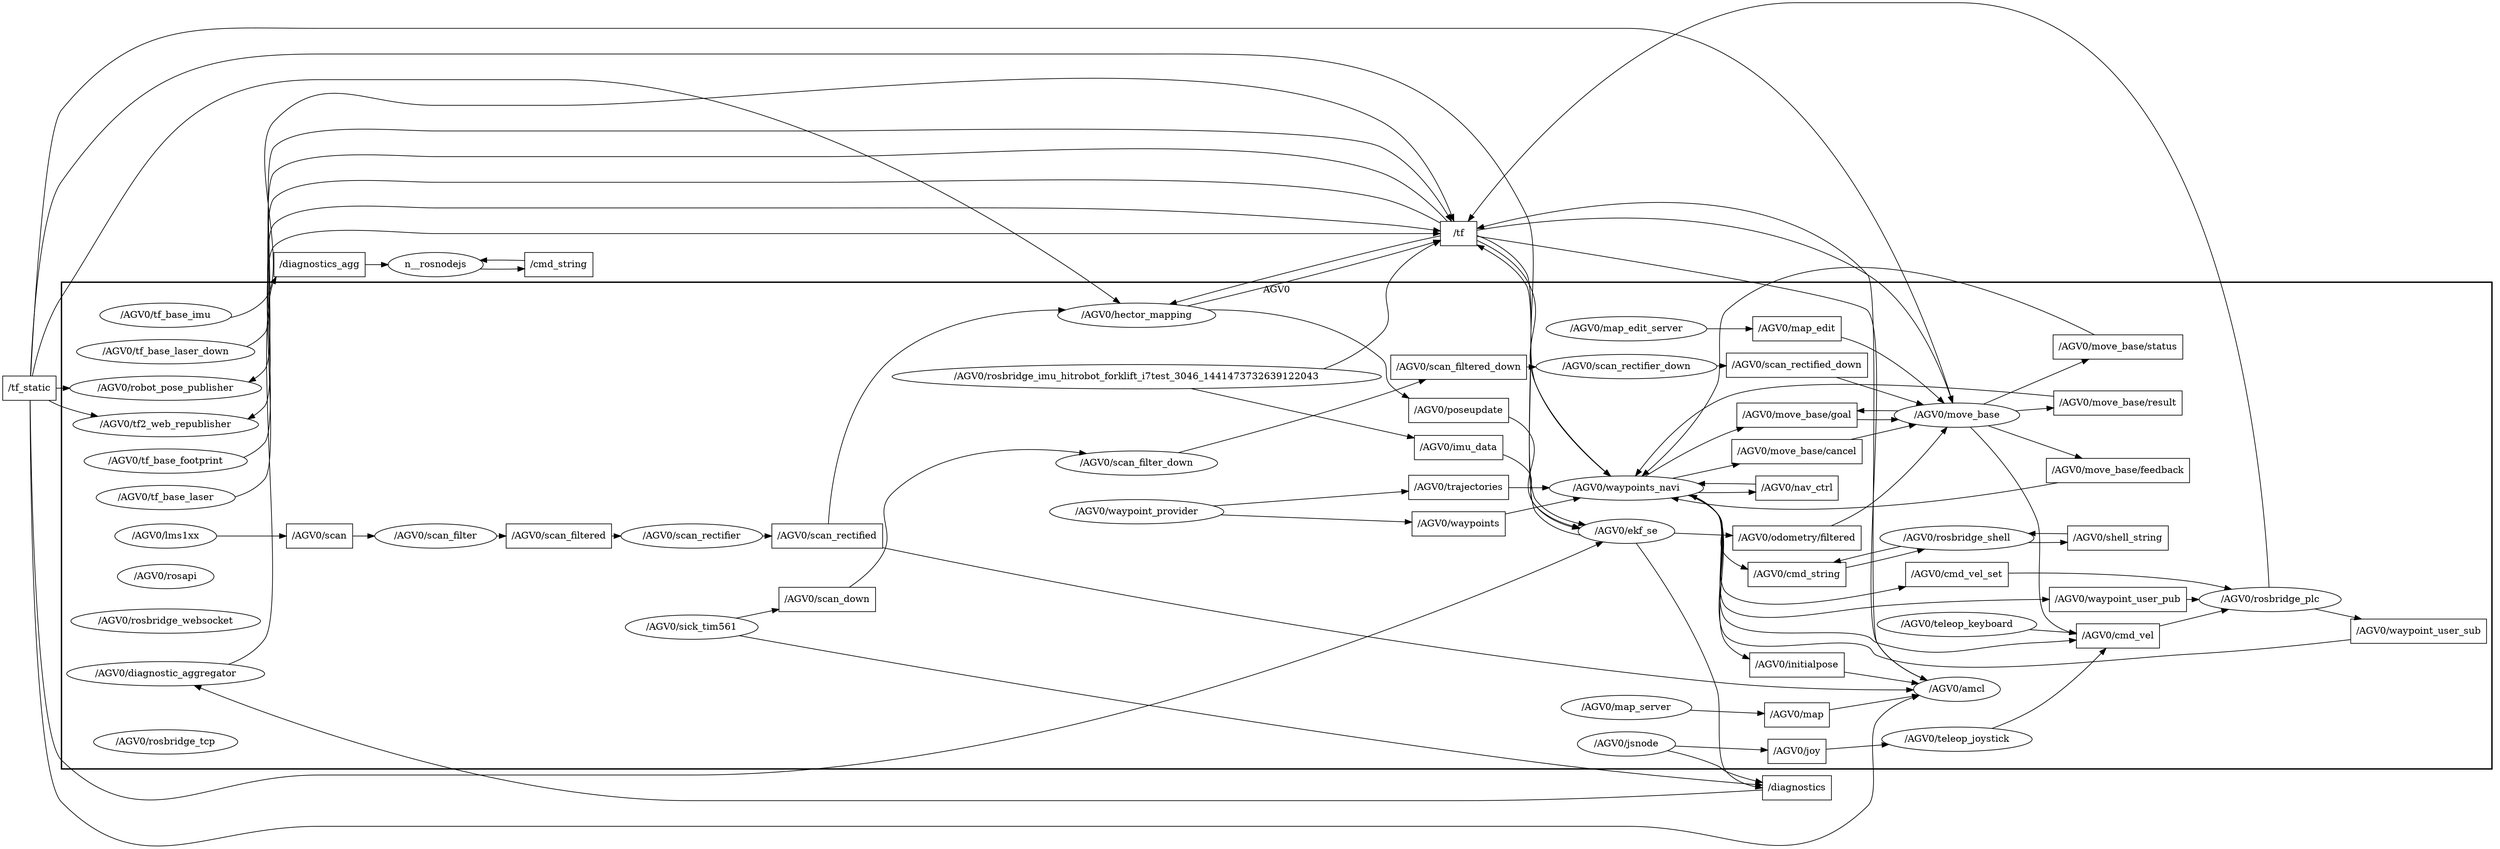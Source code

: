 digraph graphname {
	graph [bb="0,0,3058,1202.9",
		compound=True,
		rank=same,
		rankdir=LR,
		ranksep=0.2
	];
	node [label="\N"];
	subgraph cluster_AGV0 {
		graph [bb="72,46,3050,767",
			compound=True,
			label=AGV0,
			lheight=0.21,
			lp="1561,755.5",
			lwidth=0.51,
			rank=same,
			rankdir=LR,
			ranksep=0.2,
			style=bold
		];
		t__AGV0_trajectories		 [URL=topic_3A_AGV0_trajectories,
			height=0.5,
			label="/AGV0/trajectories",
			pos="1768,275",
			shape=box,
			tooltip="topic:/AGV0/trajectories",
			width=1.6667];
		n__AGV0_waypoints_navi		 [URL=_AGV0_waypoints_navi,
			height=0.5,
			label="/AGV0/waypoints_navi",
			pos="1977,223",
			shape=ellipse,
			tooltip="/AGV0/waypoints_navi",
			width=2.6359];
		t__AGV0_trajectories -> n__AGV0_waypoints_navi		 [penwidth=1,
			pos="e,1919,237.31 1828,260.17 1853.4,253.81 1883.1,246.34 1909.2,239.78"];
		t__AGV0_move_base_goal		 [URL=topic_3A_AGV0_move_base_goal,
			height=0.5,
			label="/AGV0/move_base/goal",
			pos="2189,354",
			shape=box,
			tooltip="topic:/AGV0/move_base/goal",
			width=2.0694];
		n__AGV0_move_base		 [URL=_AGV0_move_base,
			height=0.5,
			label="/AGV0/move_base",
			pos="2388,381",
			shape=ellipse,
			tooltip="/AGV0/move_base",
			width=2.2026];
		t__AGV0_move_base_goal -> n__AGV0_move_base		 [penwidth=1,
			pos="e,2334.3,367.73 2263.6,357.54 2283.6,359.96 2305.1,362.98 2324.5,366.09"];
		t__AGV0_cmd_vel_set		 [URL=topic_3A_AGV0_cmd_vel_set,
			height=0.5,
			label="/AGV0/cmd_vel_set",
			pos="2388,92",
			shape=box,
			tooltip="topic:/AGV0/cmd_vel_set",
			width=1.7917];
		n__AGV0_rosbridge_plc		 [URL=_AGV0_rosbridge_plc,
			height=0.5,
			label="/AGV0/rosbridge_plc",
			pos="2775,129",
			shape=ellipse,
			tooltip="/AGV0/rosbridge_plc",
			width=2.4192];
		t__AGV0_cmd_vel_set -> n__AGV0_rosbridge_plc		 [penwidth=1,
			pos="e,2726.9,113.91 2452.8,90.093 2510.8,89.338 2598.6,90.652 2674,102 2688.1,104.12 2703,107.52 2717,111.2"];
		t__AGV0_scan_filtered		 [URL=topic_3A_AGV0_scan_filtered,
			height=0.5,
			label="/AGV0/scan_filtered",
			pos="681,583",
			shape=box,
			tooltip="topic:/AGV0/scan_filtered",
			width=1.8056];
		n__AGV0_scan_rectifier		 [URL=_AGV0_scan_rectifier,
			height=0.5,
			label="/AGV0/scan_rectifier",
			pos="847,612",
			shape=ellipse,
			tooltip="/AGV0/scan_rectifier",
			width=2.4192];
		t__AGV0_scan_filtered -> n__AGV0_scan_rectifier		 [penwidth=1,
			pos="e,780.22,600.37 746.35,594.38 754.17,595.76 762.22,597.19 770.19,598.59"];
		t__AGV0_waypoints		 [URL=topic_3A_AGV0_waypoints,
			height=0.5,
			label="/AGV0/waypoints",
			pos="1768,221",
			shape=box,
			tooltip="topic:/AGV0/waypoints",
			width=1.6111];
		t__AGV0_waypoints -> n__AGV0_waypoints_navi		 [penwidth=1,
			pos="e,1882.1,222.09 1826.1,221.55 1840.3,221.69 1856.1,221.84 1871.8,221.99"];
		t__AGV0_scan		 [URL=topic_3A_AGV0_scan,
			height=0.5,
			label="/AGV0/scan",
			pos="382,452",
			shape=box,
			tooltip="topic:/AGV0/scan",
			width=1.1667];
		n__AGV0_scan_filter		 [URL=_AGV0_scan_filter,
			height=0.5,
			label="/AGV0/scan_filter",
			pos="526,568",
			shape=ellipse,
			tooltip="/AGV0/scan_filter",
			width=2.1123];
		t__AGV0_scan -> n__AGV0_scan_filter		 [penwidth=1,
			pos="e,503.89,550.76 405.19,470.12 429.65,490.11 469.08,522.32 495.98,544.29"];
		t__AGV0_move_base_result		 [URL=topic_3A_AGV0_move_base_result,
			height=0.5,
			label="/AGV0/move_base/result",
			pos="2587,318",
			shape=box,
			tooltip="topic:/AGV0/move_base/result",
			width=2.1528];
		t__AGV0_move_base_result -> n__AGV0_waypoints_navi		 [penwidth=1,
			pos="e,2069.6,227.06 2526.5,299.99 2517,295.43 2507.7,289.83 2500,283 2490.5,274.57 2496.8,264.81 2486,258 2469.1,247.32 2223.1,234.28 2079.7,227.53"];
		t__AGV0_cmd_vel		 [URL=topic_3A_AGV0_cmd_vel,
			height=0.5,
			label="/AGV0/cmd_vel",
			pos="2587,499",
			shape=box,
			tooltip="topic:/AGV0/cmd_vel",
			width=1.4861];
		t__AGV0_cmd_vel -> n__AGV0_rosbridge_plc		 [penwidth=1,
			pos="e,2770,147.02 2608.2,480.9 2627.3,462.78 2655.8,433.32 2674,403 2723.7,320.09 2754.9,208.45 2767.5,157.05"];
		t__AGV0_move_base_status		 [URL=topic_3A_AGV0_move_base_status,
			height=0.5,
			label="/AGV0/move_base/status",
			pos="2587,376",
			shape=box,
			tooltip="topic:/AGV0/move_base/status",
			width=2.1667];
		t__AGV0_move_base_status -> n__AGV0_waypoints_navi		 [penwidth=1,
			pos="e,2056.8,232.83 2534.9,357.95 2460.5,331.87 2325.9,285.39 2276,273 2206.6,255.75 2126.6,242.69 2066.9,234.25"];
		t__AGV0_poseupdate		 [URL=topic_3A_AGV0_poseupdate,
			height=0.5,
			label="/AGV0/poseupdate",
			pos="1768,624",
			shape=box,
			tooltip="topic:/AGV0/poseupdate",
			width=1.6806];
		n__AGV0_ekf_se		 [URL=_AGV0_ekf_se,
			height=0.5,
			label="/AGV0/ekf_se",
			pos="1977,536",
			shape=ellipse,
			tooltip="/AGV0/ekf_se",
			width=1.7151];
		t__AGV0_poseupdate -> n__AGV0_ekf_se		 [penwidth=1,
			pos="e,1917.3,540.96 1828.3,605.81 1836.9,601.52 1845.1,596.3 1852,590 1862,580.88 1855.4,571.36 1866,563 1878,553.58 1892.8,547.38 1907.6,543.33"];
		t__AGV0_joy		 [URL=topic_3A_AGV0_joy,
			height=0.5,
			label="/AGV0/joy",
			pos="2189,644",
			shape=box,
			tooltip="topic:/AGV0/joy",
			width=1.0694];
		n__AGV0_teleop_joystick		 [URL=_AGV0_teleop_joystick,
			height=0.5,
			label="/AGV0/teleop_joystick",
			pos="2388,617",
			shape=ellipse,
			tooltip="/AGV0/teleop_joystick",
			width=2.5817];
		t__AGV0_joy -> n__AGV0_teleop_joystick		 [penwidth=1,
			pos="e,2311.7,627.32 2227.5,638.86 2248.5,635.98 2275.6,632.27 2301.5,628.72"];
		t__AGV0_imu_data		 [URL=topic_3A_AGV0_imu_data,
			height=0.5,
			label="/AGV0/imu_data",
			pos="1768,563",
			shape=box,
			tooltip="topic:/AGV0/imu_data",
			width=1.5417];
		t__AGV0_imu_data -> n__AGV0_ekf_se		 [penwidth=1,
			pos="e,1920.3,543.26 1823.7,555.87 1850.2,552.41 1882.4,548.21 1910.2,544.58"];
		t__AGV0_nav_ctrl		 [URL=topic_3A_AGV0_nav_ctrl,
			height=0.5,
			label="/AGV0/nav_ctrl",
			pos="2189,132",
			shape=box,
			tooltip="topic:/AGV0/nav_ctrl",
			width=1.4444];
		t__AGV0_nav_ctrl -> n__AGV0_waypoints_navi		 [penwidth=1,
			pos="e,2020.2,206.88 2151.9,150.08 2136.4,155.44 2118.1,161.39 2102,168 2077.5,178.08 2051.3,191.23 2029.3,202.29"];
		t__AGV0_shell_string		 [URL=topic_3A_AGV0_shell_string,
			height=0.5,
			label="/AGV0/shell_string",
			pos="2587,186",
			shape=box,
			tooltip="topic:/AGV0/shell_string",
			width=1.7083];
		n__AGV0_rosbridge_shell		 [URL=_AGV0_rosbridge_shell,
			height=0.5,
			label="/AGV0/rosbridge_shell",
			pos="2388,186",
			shape=ellipse,
			tooltip="/AGV0/rosbridge_shell",
			width=2.5817];
		t__AGV0_shell_string -> n__AGV0_rosbridge_shell		 [penwidth=1,
			pos="e,2474.5,192.7 2525.4,192.28 2512.5,192.62 2498.5,192.77 2484.6,192.75"];
		t__AGV0_scan_rectified_down		 [URL=topic_3A_AGV0_scan_rectified_down,
			height=0.5,
			label="/AGV0/scan_rectified_down",
			pos="2189,408",
			shape=box,
			tooltip="topic:/AGV0/scan_rectified_down",
			width=2.4028];
		t__AGV0_scan_rectified_down -> n__AGV0_move_base		 [penwidth=1,
			pos="e,2319.6,390.24 2275.5,396.28 2286.8,394.73 2298.4,393.15 2309.5,391.62"];
		t__AGV0_move_base_feedback		 [URL=topic_3A_AGV0_move_base_feedback,
			height=0.5,
			label="/AGV0/move_base/feedback",
			pos="2587,256",
			shape=box,
			tooltip="topic:/AGV0/move_base/feedback",
			width=2.4167];
		t__AGV0_move_base_feedback -> n__AGV0_waypoints_navi		 [penwidth=1,
			pos="e,2071.9,221.61 2499.9,239.67 2495.2,239.04 2490.6,238.48 2486,238 2346.7,223.49 2184.9,221.21 2082,221.57"];
		t__AGV0_scan_filtered_down		 [URL=topic_3A_AGV0_scan_filtered_down,
			height=0.5,
			label="/AGV0/scan_filtered_down",
			pos="1768,349",
			shape=box,
			tooltip="topic:/AGV0/scan_filtered_down",
			width=2.3194];
		n__AGV0_scan_rectifier_down		 [URL=_AGV0_scan_rectifier_down,
			height=0.5,
			label="/AGV0/scan_rectifier_down",
			pos="1977,387",
			shape=ellipse,
			tooltip="/AGV0/scan_rectifier_down",
			width=3.0692];
		t__AGV0_scan_filtered_down -> n__AGV0_scan_rectifier_down		 [penwidth=1,
			pos="e,1902.8,373.56 1851.7,364.18 1865.2,366.65 1879.1,369.21 1892.6,371.69"];
		t__AGV0_map_edit		 [URL=topic_3A_AGV0_map_edit,
			height=0.5,
			label="/AGV0/map_edit",
			pos="2189,590",
			shape=box,
			tooltip="topic:/AGV0/map_edit",
			width=1.5417];
		t__AGV0_map_edit -> n__AGV0_move_base		 [penwidth=1,
			pos="e,2370,398.55 2244.7,581.82 2256.3,577.81 2267.6,571.85 2276,563 2293.1,545.03 2279.2,531.31 2290,509 2309.1,469.6 2341.2,430.38 2363.3,405.94"];
		t__AGV0_waypoint_user_sub		 [URL=topic_3A_AGV0_waypoint_user_sub,
			height=0.5,
			label="/AGV0/waypoint_user_sub",
			pos="2959,100",
			shape=box,
			tooltip="topic:/AGV0/waypoint_user_sub",
			width=2.2917];
		t__AGV0_waypoint_user_sub -> n__AGV0_waypoints_navi		 [penwidth=1,
			pos="e,2016.3,206.54 2876.4,84.324 2801.7,71.337 2687.8,55 2588,55 2387,55 2387,55 2387,55 2323.6,55 2149.6,28.043 2102,70 2075.6,93.3 2107.2,118.44 2088,148 2072.9,171.27 2047.8,189.2 2025.4,201.69"];
		t__AGV0_map		 [URL=topic_3A_AGV0_map,
			height=0.5,
			label="/AGV0/map",
			pos="2189,718",
			shape=box,
			tooltip="topic:/AGV0/map",
			width=1.1667];
		n__AGV0_amcl		 [URL=_AGV0_amcl,
			height=0.5,
			label="/AGV0/amcl",
			pos="2388,718",
			shape=ellipse,
			tooltip="/AGV0/amcl",
			width=1.5707];
		t__AGV0_map -> n__AGV0_amcl		 [penwidth=1,
			pos="e,2331.2,718 2231.3,718 2257.2,718 2291.3,718 2320.9,718"];
		t__AGV0_scan_rectified		 [URL=topic_3A_AGV0_scan_rectified,
			height=0.5,
			label="/AGV0/scan_rectified",
			pos="1016,627",
			shape=box,
			tooltip="topic:/AGV0/scan_rectified",
			width=1.8889];
		n__AGV0_hector_mapping		 [URL=_AGV0_hector_mapping,
			height=0.5,
			label="/AGV0/hector_mapping",
			pos="1384,718",
			shape=ellipse,
			tooltip="/AGV0/hector_mapping",
			width=2.69];
		t__AGV0_scan_rectified -> n__AGV0_hector_mapping		 [penwidth=1,
			pos="e,1289.7,722.33 1033.7,645.08 1048.9,660.2 1072.7,680.86 1098,691 1155.2,713.95 1223.9,721 1279.5,722.17"];
		t__AGV0_scan_rectified -> n__AGV0_amcl		 [penwidth=1,
			pos="e,2345.7,705.98 1084.3,612.1 1206.6,588.39 1471.1,552.82 1670,637 1678.1,640.43 1676.1,647.19 1684,651 1757.4,686.21 1784.9,664.57 1866,671 2047.9,685.42 2095.4,664.88 2276,691 2295.8,693.86 2317.2,698.66 2335.9,703.43"];
		t__AGV0_move_base_cancel		 [URL=topic_3A_AGV0_move_base_cancel,
			height=0.5,
			label="/AGV0/move_base/cancel",
			pos="2189,300",
			shape=box,
			tooltip="topic:/AGV0/move_base/cancel",
			width=2.2222];
		t__AGV0_move_base_cancel -> n__AGV0_move_base		 [penwidth=1,
			pos="e,2356,364.37 2251.5,318.07 2259.8,320.87 2268.1,323.88 2276,327 2300,336.55 2326,349.07 2346.8,359.66"];
		t__AGV0_waypoint_user_pub		 [URL=topic_3A_AGV0_waypoint_user_pub,
			height=0.5,
			label="/AGV0/waypoint_user_pub",
			pos="2587,129",
			shape=box,
			tooltip="topic:/AGV0/waypoint_user_pub",
			width=2.3194];
		t__AGV0_waypoint_user_pub -> n__AGV0_rosbridge_plc		 [penwidth=1,
			pos="e,2687.6,129 2670.7,129 2673,129 2675.2,129 2677.5,129"];
		t__AGV0_odometry_filtered		 [URL=topic_3A_AGV0_odometry_filtered,
			height=0.5,
			label="/AGV0/odometry/filtered",
			pos="2189,462",
			shape=box,
			tooltip="topic:/AGV0/odometry/filtered",
			width=2.1528];
		t__AGV0_odometry_filtered -> n__AGV0_move_base		 [penwidth=1,
			pos="e,2356,397.63 2251.5,443.93 2259.8,441.13 2268.1,438.12 2276,435 2300,425.45 2326,412.93 2346.8,402.34"];
		t__AGV0_initialpose		 [URL=topic_3A_AGV0_initialpose,
			height=0.5,
			label="/AGV0/initialpose",
			pos="2189,536",
			shape=box,
			tooltip="topic:/AGV0/initialpose",
			width=1.6111];
		t__AGV0_initialpose -> n__AGV0_amcl		 [penwidth=1,
			pos="e,2356.6,702.88 2247,544.32 2258,548.35 2268.4,554.29 2276,563 2300.1,590.49 2271.1,612.76 2290,644 2303.8,666.72 2327.3,684.94 2347.8,697.62"];
		t__AGV0_cmd_string		 [URL=topic_3A_AGV0_cmd_string,
			height=0.5,
			label="/AGV0/cmd_string",
			pos="2189,186",
			shape=box,
			tooltip="topic:/AGV0/cmd_string",
			width=1.6944];
		t__AGV0_cmd_string -> n__AGV0_rosbridge_shell		 [penwidth=1,
			pos="e,2301.4,179.3 2250.2,179.73 2263.2,179.39 2277.3,179.23 2291.3,179.25"];
		t__AGV0_scan_down		 [URL=topic_3A_AGV0_scan_down,
			height=0.5,
			label="/AGV0/scan_down",
			pos="1016,271",
			shape=box,
			tooltip="topic:/AGV0/scan_down",
			width=1.6806];
		n__AGV0_scan_filter_down		 [URL=_AGV0_scan_filter_down,
			height=0.5,
			label="/AGV0/scan_filter_down",
			pos="1384,326",
			shape=ellipse,
			tooltip="/AGV0/scan_filter_down",
			width=2.7803];
		t__AGV0_scan_down -> n__AGV0_scan_filter_down		 [penwidth=1,
			pos="e,1306.6,314.51 1076.6,279.96 1136.2,288.92 1228.6,302.8 1296.3,312.97"];
		n__AGV0_teleop_joystick -> t__AGV0_cmd_vel		 [penwidth=1,
			pos="e,2558.7,517.12 2420.7,599.97 2439.8,589.58 2464.5,575.85 2486,563 2507.5,550.13 2531.2,535.03 2550.1,522.73"];
		n__AGV0_jsnode		 [URL=_AGV0_jsnode,
			height=0.5,
			label="/AGV0/jsnode",
			pos="1977,590",
			shape=ellipse,
			tooltip="/AGV0/jsnode",
			width=1.7151];
		n__AGV0_jsnode -> t__AGV0_joy		 [penwidth=1,
			pos="e,2150.1,633.54 2025.2,601.32 2044.6,606.07 2067.4,611.7 2088,617 2105,621.39 2123.6,626.36 2140.1,630.83"];
		n__AGV0_scan_filter -> t__AGV0_scan_filtered		 [penwidth=1,
			pos="e,615.71,576.7 596.78,574.84 599.74,575.13 602.71,575.42 605.67,575.71"];
		n__AGV0_diagnostic_aggregator		 [URL=_AGV0_diagnostic_aggregator,
			height=0.5,
			label="/AGV0/diagnostic_aggregator",
			pos="197,232",
			shape=ellipse,
			tooltip="/AGV0/diagnostic_aggregator",
			width=3.2497];
		n__AGV0_ekf_se -> t__AGV0_odometry_filtered		 [penwidth=1,
			pos="e,2136.9,480.01 2017,522.25 2047.9,511.37 2091.6,495.96 2127.1,483.45"];
		n__AGV0_tf_base_imu		 [URL=_AGV0_tf_base_imu,
			height=0.5,
			label="/AGV0/tf_base_imu",
			pos="197,718",
			shape=ellipse,
			tooltip="/AGV0/tf_base_imu",
			width=2.3109];
		n__AGV0_waypoint_provider		 [URL=_AGV0_waypoint_provider,
			height=0.5,
			label="/AGV0/waypoint_provider",
			pos="1384,248",
			shape=ellipse,
			tooltip="/AGV0/waypoint_provider",
			width=2.9428];
		n__AGV0_waypoint_provider -> t__AGV0_trajectories		 [penwidth=1,
			pos="e,1707.9,270.82 1482.4,254.88 1549.7,259.64 1637.5,265.85 1697.8,270.11"];
		n__AGV0_waypoint_provider -> t__AGV0_waypoints		 [penwidth=1,
			pos="e,1709.9,225.04 1482.4,241.12 1550.4,236.31 1639.5,230.01 1699.7,225.76"];
		n__AGV0_tf_base_footprint		 [URL=_AGV0_tf_base_footprint,
			height=0.5,
			label="/AGV0/tf_base_footprint",
			pos="197,664",
			shape=ellipse,
			tooltip="/AGV0/tf_base_footprint",
			width=2.7623];
		n__AGV0_sick_tim561		 [URL=_AGV0_sick_tim561,
			height=0.5,
			label="/AGV0/sick_tim561",
			pos="847,225",
			shape=ellipse,
			tooltip="/AGV0/sick_tim561",
			width=2.3109];
		n__AGV0_sick_tim561 -> t__AGV0_scan_down		 [penwidth=1,
			pos="e,955.21,254.53 899.01,239.05 913.57,243.06 929.69,247.5 945.16,251.76"];
		n__AGV0_tf_base_laser		 [URL=_AGV0_tf_base_laser,
			height=0.5,
			label="/AGV0/tf_base_laser",
			pos="197,610",
			shape=ellipse,
			tooltip="/AGV0/tf_base_laser",
			width=2.3651];
		n__AGV0_teleop_keyboard		 [URL=_AGV0_teleop_keyboard,
			height=0.5,
			label="/AGV0/teleop_keyboard",
			pos="2388,536",
			shape=ellipse,
			tooltip="/AGV0/teleop_keyboard",
			width=2.7081];
		n__AGV0_teleop_keyboard -> t__AGV0_cmd_vel		 [penwidth=1,
			pos="e,2533.5,508.87 2457.1,523.21 2478.7,519.16 2502.4,514.69 2523.6,510.72"];
		n__AGV0_waypoints_navi -> t__AGV0_move_base_goal		 [penwidth=1,
			pos="e,2121.2,335.92 1994.8,240.95 2017.2,263.91 2059.1,303.52 2102,327 2105.2,328.76 2108.5,330.42 2112,331.99"];
		n__AGV0_waypoints_navi -> t__AGV0_cmd_vel_set		 [penwidth=1,
			pos="e,2323.3,82.666 2015.3,206.47 2039.5,193.84 2069.9,174.15 2088,148 2103.1,126.18 2081.2,106.4 2102,90 2133.6,65.151 2239.7,72.627 2313.2,81.42"];
		n__AGV0_waypoints_navi -> t__AGV0_cmd_vel		 [penwidth=1,
			pos="e,2533.3,501.74 1997.9,240.65 2023.7,264.77 2067.6,310.68 2088,360 2099,386.64 2080.7,469.52 2102,489 2132.3,516.78 2399.3,507.93 2523.2,502.22"];
		n__AGV0_waypoints_navi -> t__AGV0_nav_ctrl		 [penwidth=1,
			pos="e,2136.6,137.8 1997.3,205.41 2021.2,189.02 2063.7,165.76 2102,150 2109.9,146.75 2118.4,143.65 2126.8,140.89"];
		n__AGV0_waypoints_navi -> t__AGV0_move_base_cancel		 [penwidth=1,
			pos="e,2138.7,281.91 2021.5,238.95 2052.7,250.39 2095.1,265.92 2129.2,278.46"];
		n__AGV0_waypoints_navi -> t__AGV0_waypoint_user_pub		 [penwidth=1,
			pos="e,2503.3,141.99 2014.1,206.29 2038.2,193.46 2068.8,173.61 2088,148 2100.1,131.92 2085.7,116.81 2102,105 2133.3,82.282 2240.3,90.203 2276,105 2284.1,108.37 2281.9,115.5 2290,119 2353.8,146.68 2432.7,147.92 2493,142.92"];
		n__AGV0_waypoints_navi -> t__AGV0_initialpose		 [penwidth=1,
			pos="e,2130.7,524.83 1998,240.62 2023.9,264.69 2067.9,310.56 2088,360 2100.1,389.78 2082.4,478.52 2102,504 2107.2,510.81 2114.1,516.17 2121.6,520.38"];
		n__AGV0_waypoints_navi -> t__AGV0_cmd_string		 [penwidth=1,
			pos="e,2127.7,196.62 2047.1,210.83 2069.8,206.83 2095,202.38 2117.8,198.37"];
		n__AGV0_hector_mapping -> t__AGV0_poseupdate		 [penwidth=1,
			pos="e,1747.2,642.29 1479.7,720.9 1536.5,719.76 1609.2,713.16 1670,691 1695.7,681.64 1721,663.81 1739.3,648.9"];
		n__AGV0_rosbridge_imu_hitrobot_forklift_i7test_3046_1441473732639122043		 [URL=_AGV0_rosbridge_imu_hitrobot_forklift_i7test_3046_1441473732639122043,
			height=0.5,
			label="/AGV0/rosbridge_imu_hitrobot_forklift_i7test_3046_1441473732639122043",
			pos="1384,664",
			shape=ellipse,
			tooltip="/AGV0/rosbridge_imu_hitrobot_forklift_i7test_3046_1441473732639122043",
			width=7.9257];
		n__AGV0_rosbridge_imu_hitrobot_forklift_i7test_3046_1441473732639122043 -> t__AGV0_imu_data		 [penwidth=1,
			pos="e,1712.3,577.45 1451.5,646.41 1522,627.77 1632.6,598.54 1702.4,580.09"];
		n__AGV0_map_edit_server		 [URL=_AGV0_map_edit_server,
			height=0.5,
			label="/AGV0/map_edit_server",
			pos="1977,644",
			shape=ellipse,
			tooltip="/AGV0/map_edit_server",
			width=2.7261];
		n__AGV0_map_edit_server -> t__AGV0_map_edit		 [penwidth=1,
			pos="e,2133.3,605.01 2037.1,629.75 2053.6,625.7 2071.5,621.24 2088,617 2099.5,614.04 2111.7,610.81 2123.5,607.64"];
		n__AGV0_map_server		 [URL=_AGV0_map_server,
			height=0.5,
			label="/AGV0/map_server",
			pos="1977,718",
			shape=ellipse,
			tooltip="/AGV0/map_server",
			width=2.2387];
		n__AGV0_map_server -> t__AGV0_map		 [penwidth=1,
			pos="e,2146.9,718 2057.7,718 2084.2,718 2112.9,718 2136.7,718"];
		n__AGV0_rosbridge_plc -> t__AGV0_waypoint_user_sub		 [penwidth=1,
			pos="e,2876.3,113.01 2844.5,118.08 2851.7,116.94 2859,115.77 2866.4,114.6"];
		n__AGV0_scan_rectifier -> t__AGV0_scan_rectified		 [penwidth=1,
			pos="e,947.77,620.96 927.1,619.1 930.66,619.42 934.24,619.75 937.8,620.07"];
		n__AGV0_rosbridge_shell -> t__AGV0_shell_string		 [penwidth=1,
			pos="e,2525.4,179.72 2474.5,179.3 2488.1,179.19 2501.9,179.26 2515.1,179.49"];
		n__AGV0_rosbridge_shell -> t__AGV0_cmd_string		 [penwidth=1,
			pos="e,2250.2,192.27 2301.4,192.7 2287.7,192.81 2273.6,192.74 2260.2,192.5"];
		n__AGV0_robot_pose_publisher		 [URL=_AGV0_robot_pose_publisher,
			height=0.5,
			label="/AGV0/robot_pose_publisher",
			pos="197,502",
			shape=ellipse,
			tooltip="/AGV0/robot_pose_publisher",
			width=3.1955];
		n__AGV0_tf_base_laser_down		 [URL=_AGV0_tf_base_laser_down,
			height=0.5,
			label="/AGV0/tf_base_laser_down",
			pos="197,556",
			shape=ellipse,
			tooltip="/AGV0/tf_base_laser_down",
			width=3.0331];
		n__AGV0_lms1xx		 [URL=_AGV0_lms1xx,
			height=0.5,
			label="/AGV0/lms1xx",
			pos="197,394",
			shape=ellipse,
			tooltip="/AGV0/lms1xx",
			width=1.8234];
		n__AGV0_lms1xx -> t__AGV0_scan		 [penwidth=1,
			pos="e,345.39,433.88 251.48,404.05 271.37,408.41 293.96,414.11 314,421 321.17,423.46 328.6,426.44 335.79,429.57"];
		n__AGV0_rosapi		 [URL=_AGV0_rosapi,
			height=0.5,
			label="/AGV0/rosapi",
			pos="197,340",
			shape=ellipse,
			tooltip="/AGV0/rosapi",
			width=1.679];
		n__AGV0_rosbridge_websocket		 [URL=_AGV0_rosbridge_websocket,
			height=0.5,
			label="/AGV0/rosbridge_websocket",
			pos="197,286",
			shape=ellipse,
			tooltip="/AGV0/rosbridge_websocket",
			width=3.1594];
		n__AGV0_tf2_web_republisher		 [URL=_AGV0_tf2_web_republisher,
			height=0.5,
			label="/AGV0/tf2_web_republisher",
			pos="197,448",
			shape=ellipse,
			tooltip="/AGV0/tf2_web_republisher",
			width=3.1053];
		n__AGV0_rosbridge_tcp		 [URL=_AGV0_rosbridge_tcp,
			height=0.5,
			label="/AGV0/rosbridge_tcp",
			pos="197,178",
			shape=ellipse,
			tooltip="/AGV0/rosbridge_tcp",
			width=2.4192];
		n__AGV0_scan_rectifier_down -> t__AGV0_scan_rectified_down		 [penwidth=1,
			pos="e,2102.2,399.42 2071.6,396.36 2078.5,397.05 2085.4,397.74 2092.2,398.42"];
		n__AGV0_scan_filter_down -> t__AGV0_scan_filtered_down		 [penwidth=1,
			pos="e,1684.4,344.02 1479.4,331.69 1538.8,335.26 1615.2,339.86 1674.3,343.42"];
		n__AGV0_move_base -> t__AGV0_move_base_goal		 [penwidth=1,
			pos="e,2263.6,370.65 2310.5,377.11 2298.5,375.63 2286,373.95 2273.8,372.17"];
		n__AGV0_move_base -> t__AGV0_move_base_result		 [penwidth=1,
			pos="e,2529.6,336.02 2434.7,366.39 2460,358.29 2491.9,348.08 2519.9,339.13"];
		n__AGV0_move_base -> t__AGV0_cmd_vel		 [penwidth=1,
			pos="e,2555.9,480.96 2417.2,397.91 2451.3,418.32 2508.8,452.76 2547.1,475.69"];
		n__AGV0_move_base -> t__AGV0_move_base_status		 [penwidth=1,
			pos="e,2508.7,377.96 2466.9,379.02 2477.3,378.76 2488,378.49 2498.6,378.22"];
		n__AGV0_move_base -> t__AGV0_move_base_feedback		 [penwidth=1,
			pos="e,2534.3,274.14 2407.4,363.22 2428.4,343.58 2464.5,311.96 2500,291 2507.8,286.36 2516.4,282.06 2525,278.18"];
	}
	subgraph cluster_rosnodejs {
		graph [compound=True,
			label=rosnodejs,
			rank=same,
			rankdir=LR,
			ranksep=0.2,
			style=bold
		];
	}
	t__diagnostics_agg	 [URL=topic_3A_diagnostics_agg,
		height=0.5,
		label="/diagnostics_agg",
		pos="382,793",
		shape=box,
		tooltip="topic:/diagnostics_agg",
		width=1.4861];
	n__rosnodejs	 [height=0.5,
		pos="526,793",
		width=1.6068];
	t__diagnostics_agg -> n__rosnodejs	 [penwidth=1,
		pos="e,467.79,793 435.88,793 442.95,793 450.28,793 457.56,793"];
	t__diagnostics	 [URL=topic_3A_diagnostics,
		height=0.5,
		label="/diagnostics",
		pos="2189,18",
		shape=box,
		tooltip="topic:/diagnostics",
		width=1.125];
	n__AGV0_jsnode -> t__diagnostics	 [penwidth=1,
		pos="e,2148.5,19.033 2038.7,588.88 2057.3,585.32 2076,577.85 2088,563 2124.3,517.92 2066.4,87.65 2102,42 2110.8,30.692 2124.5,24.424 2138.4,21.028"];
	n__AGV0_diagnostic_aggregator -> t__diagnostics_agg	 [penwidth=1,
		pos="e,330.98,774.71 293.06,242.38 301.04,246.53 308.25,251.95 314,259 348.31,301.02 300.64,685.46 326.59,765.23"];
	t__tf	 [URL=topic_3A_tf,
		height=0.5,
		label="/tf",
		pos="1768,821",
		shape=box,
		tooltip="topic:/tf",
		width=0.75];
	n__AGV0_ekf_se -> t__tf	 [penwidth=1,
		pos="e,1795.1,805.33 1921.3,528.08 1901,530.53 1879.5,537.89 1866,554 1836.2,589.47 1876.1,722.45 1852,762 1841.3,779.57 1821.8,791.76 1804.5,800.69"];
	n__AGV0_ekf_se -> t__diagnostics	 [penwidth=1,
		pos="e,2148.1,19.157 2000.7,519.15 2027.2,497.98 2069.8,458.92 2088,414 2103.6,375.68 2076.4,74.469 2102,42 2110.8,30.838 2124.3,24.593 2138.1,21.176"];
	n__AGV0_tf_base_imu -> t__tf	 [penwidth=1,
		pos="e,1763.7,839.25 200.17,736.25 207.38,788.15 235.63,937.18 328,1005 399.1,1057.2 436.8,1029 525,1029 525,1029 525,1029 682,1029 901.62,1029 1483.3,1120.7 1670,1005 1726,970.27 1751.5,891.52 1761.5,849.18"];
	n__AGV0_tf_base_footprint -> t__tf	 [penwidth=1,
		pos="e,1761.1,839.22 287.03,671.78 297.36,676.17 306.77,682.35 314,691 333.7,714.56 307.07,944.54 328,967 388.13,1031.5 436.8,991 525,991 525,991 525,991 1017,991 1089.6,991 1606.7,1002.5 1670,967 1716,941.22 1744.2,883.39 1757.6,848.75"];
	n__AGV0_sick_tim561 -> t__diagnostics	 [penwidth=1,
		pos="e,2148.2,20.206 929.75,222.89 1192.2,215.38 2001.7,186.1 2088,109 2110.7,88.735 2081.2,64.21 2102,42 2111.5,31.899 2124.8,25.924 2138.1,22.426"];
	n__AGV0_tf_base_laser -> t__tf	 [penwidth=1,
		pos="e,1757,839.24 279.23,614.82 292.59,619.23 305,626.2 314,637 334.8,661.95 305.89,905.21 328,929 388.04,993.61 436.8,953 525,953 525,953 525,953 1017,953 1162.2,953 1538.5,990.57 1670,929 1706.5,911.89 1735.3,873.93 1751.8,847.9"];
	n__AGV0_hector_mapping -> t__tf	 [penwidth=1,
		pos="e,1740.7,810.28 1452.4,730.89 1533.7,750.54 1667.4,786.98 1731.1,807.18"];
	n__AGV0_rosbridge_imu_hitrobot_forklift_i7test_3046_1441473732639122043 -> t__tf	 [penwidth=1,
		pos="e,1740.7,811.97 1472.7,646.87 1535.6,640.01 1618,642.93 1670,691 1696.5,715.5 1663.6,741.23 1684,771 1695.5,787.74 1714.6,799.81 1731.6,807.89"];
	n__AGV0_amcl -> t__tf	 [penwidth=1,
		pos="e,1795,822.47 2363.6,734.39 2341.9,748.6 2308.3,768.35 2276,778 2105.5,828.88 1889.5,826.32 1805.1,822.91"];
	n__AGV0_rosbridge_plc -> t__tf	 [penwidth=1,
		pos="e,1795.4,834.44 2772.4,147.05 2766.7,205.14 2743.8,391.26 2674,526 2615,639.9 2588.2,667.47 2486,745 2262.8,914.34 2141.3,911 1866,859 1845,855.03 1822.7,846.64 1804.8,838.74"];
	n__AGV0_tf_base_laser_down -> t__tf	 [penwidth=1,
		pos="e,1748.9,839.23 290.73,565.4 299.61,569.65 307.65,575.37 314,583 335.91,609.34 304.71,865.88 328,891 387.96,955.69 436.8,915 525,915 525,915 525,915 1017,915 1162.2,915 1532.7,938.18 1670,891 1696.9,881.75 1722.8,862.35 1741.1,846.32"];
	t__tf -> n__AGV0_ekf_se	 [penwidth=1,
		pos="e,1922.5,544.55 1795.1,820.06 1814.4,814.1 1839.3,800.82 1852,780 1876.1,740.45 1836.2,607.47 1866,572 1877.5,558.28 1894.8,550.91 1912.2,546.69"];
	t__tf -> n__AGV0_waypoints_navi	 [penwidth=1,
		pos="e,1955.1,240.85 1795.3,812.81 1814.7,805.28 1839.6,792.03 1852,771 1875.2,731.61 1850.1,402.84 1866,360 1882.8,314.71 1920.9,273.03 1947.5,247.82"];
	t__tf -> n__AGV0_hector_mapping	 [penwidth=1,
		pos="e,1428.1,734.08 1740.6,817.52 1678.2,804.39 1520.7,762.31 1437.8,737.07"];
	t__tf -> n__AGV0_amcl	 [penwidth=1,
		pos="e,2372.1,735.35 1795.1,826.65 1872.2,842.07 2104.5,879.2 2276,809 2311.5,794.46 2344.5,764.46 2365.1,742.87"];
	t__tf -> n__AGV0_robot_pose_publisher	 [penwidth=1,
		pos="e,292.4,512.2 1740.8,831.9 1721.5,839.32 1694.6,848.58 1670,853 1384.2,904.33 1307.4,877 1017,877 525,877 525,877 525,877 436.8,877 387.89,917.75 328,853 303.53,826.55 337.01,556.73 314,529 310.29,524.52 305.99,520.71 301.28,517.46"];
	t__tf -> n__AGV0_tf2_web_republisher	 [penwidth=1,
		pos="e,291.59,457.77 1740.8,822.09 1644.4,825.98 1300.6,839 1017,839 525,839 525,839 525,839 481.02,839 358.22,851.95 328,820 301.64,792.13 338.46,504.56 314,475 310.07,470.25 305.49,466.25 300.45,462.87"];
	t__tf -> n__AGV0_move_base	 [penwidth=1,
		pos="e,2367.9,398.77 1795.1,817.54 1897.6,803.89 2267.7,754.05 2276,745 2293.7,725.61 2280.9,533.64 2290,509 2305,468.41 2337.5,429.99 2360.7,406.03"];
	t__tf_static	 [URL=topic_3A_tf_static,
		height=0.5,
		label="/tf_static",
		pos="32,1067",
		shape=box,
		tooltip="topic:/tf_static",
		width=0.88889];
	t__tf_static -> n__AGV0_ekf_se	 [penwidth=1,
		pos="e,1915.2,537.33 64.293,1079 66.876,1079.8 69.468,1080.5 72,1081 206.69,1109.9 243.25,1105 381,1105 381,1105 381,1105 1385,1105 1514.1,1105 1557.6,1112.5 1670,1049 1774.9,989.7 1805.9,959.35 1852,848 1864.1,818.71 1845.8,587.46 1866,563 1875.9,550.99 1890.2,543.83 1905.2,539.66"];
	t__tf_static -> n__AGV0_waypoints_navi	 [penwidth=1,
		pos="e,1923,208.13 33.068,1049 33.628,923.44 38.35,183.25 72,151 149.65,76.582 206.45,149.5 314,151 997.76,160.56 1173.8,106.14 1852,194 1872.1,196.6 1893.6,201.05 1913.1,205.69"];
	t__tf_static -> n__AGV0_hector_mapping	 [penwidth=1,
		pos="e,1364.1,735.79 64.195,1067 125.1,1067 264.09,1067 381,1067 381,1067 381,1067 682,1067 973.35,1067 1268.2,822.42 1356.5,742.75"];
	t__tf_static -> n__AGV0_amcl	 [penwidth=1,
		pos="e,2385.2,736.19 35.334,1085.3 39.08,1106.4 48.572,1140.3 72,1157 184.13,1237 243.25,1181 381,1181 381,1181 381,1181 1978,1181 2110.9,1181 2174.5,1242.8 2276,1157 2340,1102.9 2374.4,834.65 2384.1,746.28"];
	t__tf_static -> n__AGV0_robot_pose_publisher	 [penwidth=1,
		pos="e,96.57,510.96 33.05,1048.8 33.464,959.39 37.259,569.06 72,529 76.558,523.74 81.878,519.37 87.704,515.75"];
	t__tf_static -> n__AGV0_tf2_web_republisher	 [penwidth=1,
		pos="e,97.71,456.37 32.922,1048.9 32.683,954.31 33.682,519.48 72,475 76.844,469.38 82.561,464.77 88.836,461"];
	t__tf_static -> n__AGV0_move_base	 [penwidth=1,
		pos="e,2367.8,398.75 45.732,1085.4 52.524,1093.7 61.621,1102.8 72,1108 195.75,1169.6 242.79,1143 381,1143 381,1143 381,1143 1978,1143 2188.8,1143 2200.5,970.83 2276,774 2297.1,718.94 2269.7,564.38 2290,509 2304.9,468.36 2337.4,429.95 2360.6,406"];
	t__diagnostics -> n__AGV0_diagnostic_aggregator	 [penwidth=1,
		pos="e,264.3,217.21 2148.2,27.212 2058.7,47.65 1843.2,95 1769,95 846,95 846,95 846,95 817.31,95 439.54,178.26 274.39,214.97"];
	t__cmd_string	 [URL=topic_3A_cmd_string,
		height=0.5,
		label="/cmd_string",
		pos="681,793",
		shape=box,
		tooltip="topic:/cmd_string",
		width=1.1389];
	t__cmd_string -> n__rosnodejs	 [penwidth=1,
		pos="e,580.08,799.46 639.56,799.03 624.47,799.68 606.96,799.89 590.31,799.66"];
	n__rosnodejs -> t__cmd_string	 [penwidth=1,
		pos="e,639.56,786.97 580.08,786.54 596.08,786.13 613.6,786.15 629.43,786.61"];
}
